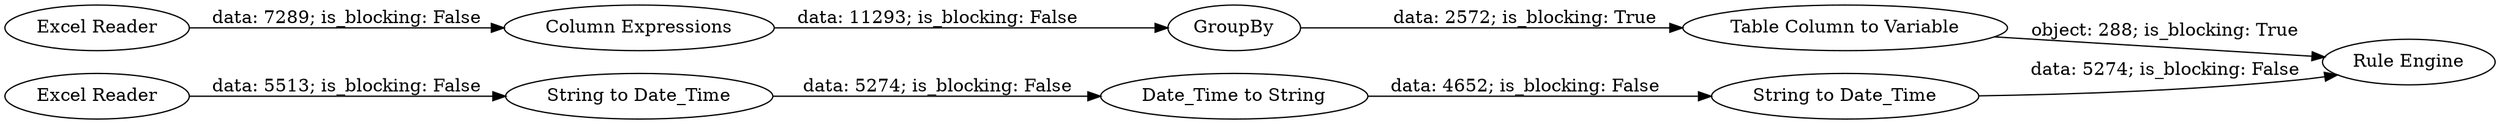 digraph {
	"-139373272451993984_10" [label="Date_Time to String"]
	"-139373272451993984_8" [label="String to Date_Time"]
	"-139373272451993984_20" [label="Excel Reader"]
	"-139373272451993984_3" [label="Rule Engine"]
	"-139373272451993984_15" [label="Table Column to Variable"]
	"-139373272451993984_6" [label="Column Expressions"]
	"-139373272451993984_18" [label=GroupBy]
	"-139373272451993984_11" [label="String to Date_Time"]
	"-139373272451993984_19" [label="Excel Reader"]
	"-139373272451993984_8" -> "-139373272451993984_10" [label="data: 5274; is_blocking: False"]
	"-139373272451993984_11" -> "-139373272451993984_3" [label="data: 5274; is_blocking: False"]
	"-139373272451993984_10" -> "-139373272451993984_11" [label="data: 4652; is_blocking: False"]
	"-139373272451993984_18" -> "-139373272451993984_15" [label="data: 2572; is_blocking: True"]
	"-139373272451993984_15" -> "-139373272451993984_3" [label="object: 288; is_blocking: True"]
	"-139373272451993984_6" -> "-139373272451993984_18" [label="data: 11293; is_blocking: False"]
	"-139373272451993984_19" -> "-139373272451993984_6" [label="data: 7289; is_blocking: False"]
	"-139373272451993984_20" -> "-139373272451993984_8" [label="data: 5513; is_blocking: False"]
	rankdir=LR
}
